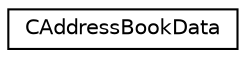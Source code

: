 digraph "Graphical Class Hierarchy"
{
 // LATEX_PDF_SIZE
  edge [fontname="Helvetica",fontsize="10",labelfontname="Helvetica",labelfontsize="10"];
  node [fontname="Helvetica",fontsize="10",shape=record];
  rankdir="LR";
  Node0 [label="CAddressBookData",height=0.2,width=0.4,color="black", fillcolor="white", style="filled",URL="$class_c_address_book_data.html",tooltip=" "];
}
